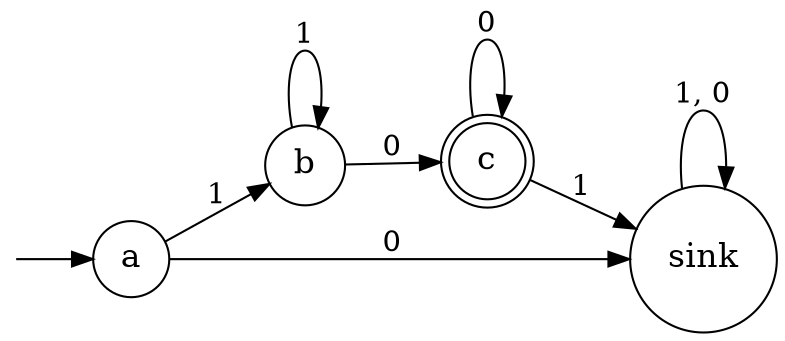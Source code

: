 digraph G {
    ranksep=0.5;
    nodesep=0.5;
    rankdir=LR;
    node [shape="circle", fontsize="16"];
    fontsize="10";
    compound=true;

    ia [shape=point, style=invis];
    c [shape=doublecircle];

    ia -> a;
    a -> b [label="1"];
    c -> c [label="0"];
    c -> sink [label="1"];
    sink -> sink [label="1, 0"];
    a -> sink [label="0"];
    b -> c [label="0"];
    b -> b [label="1"];
}

